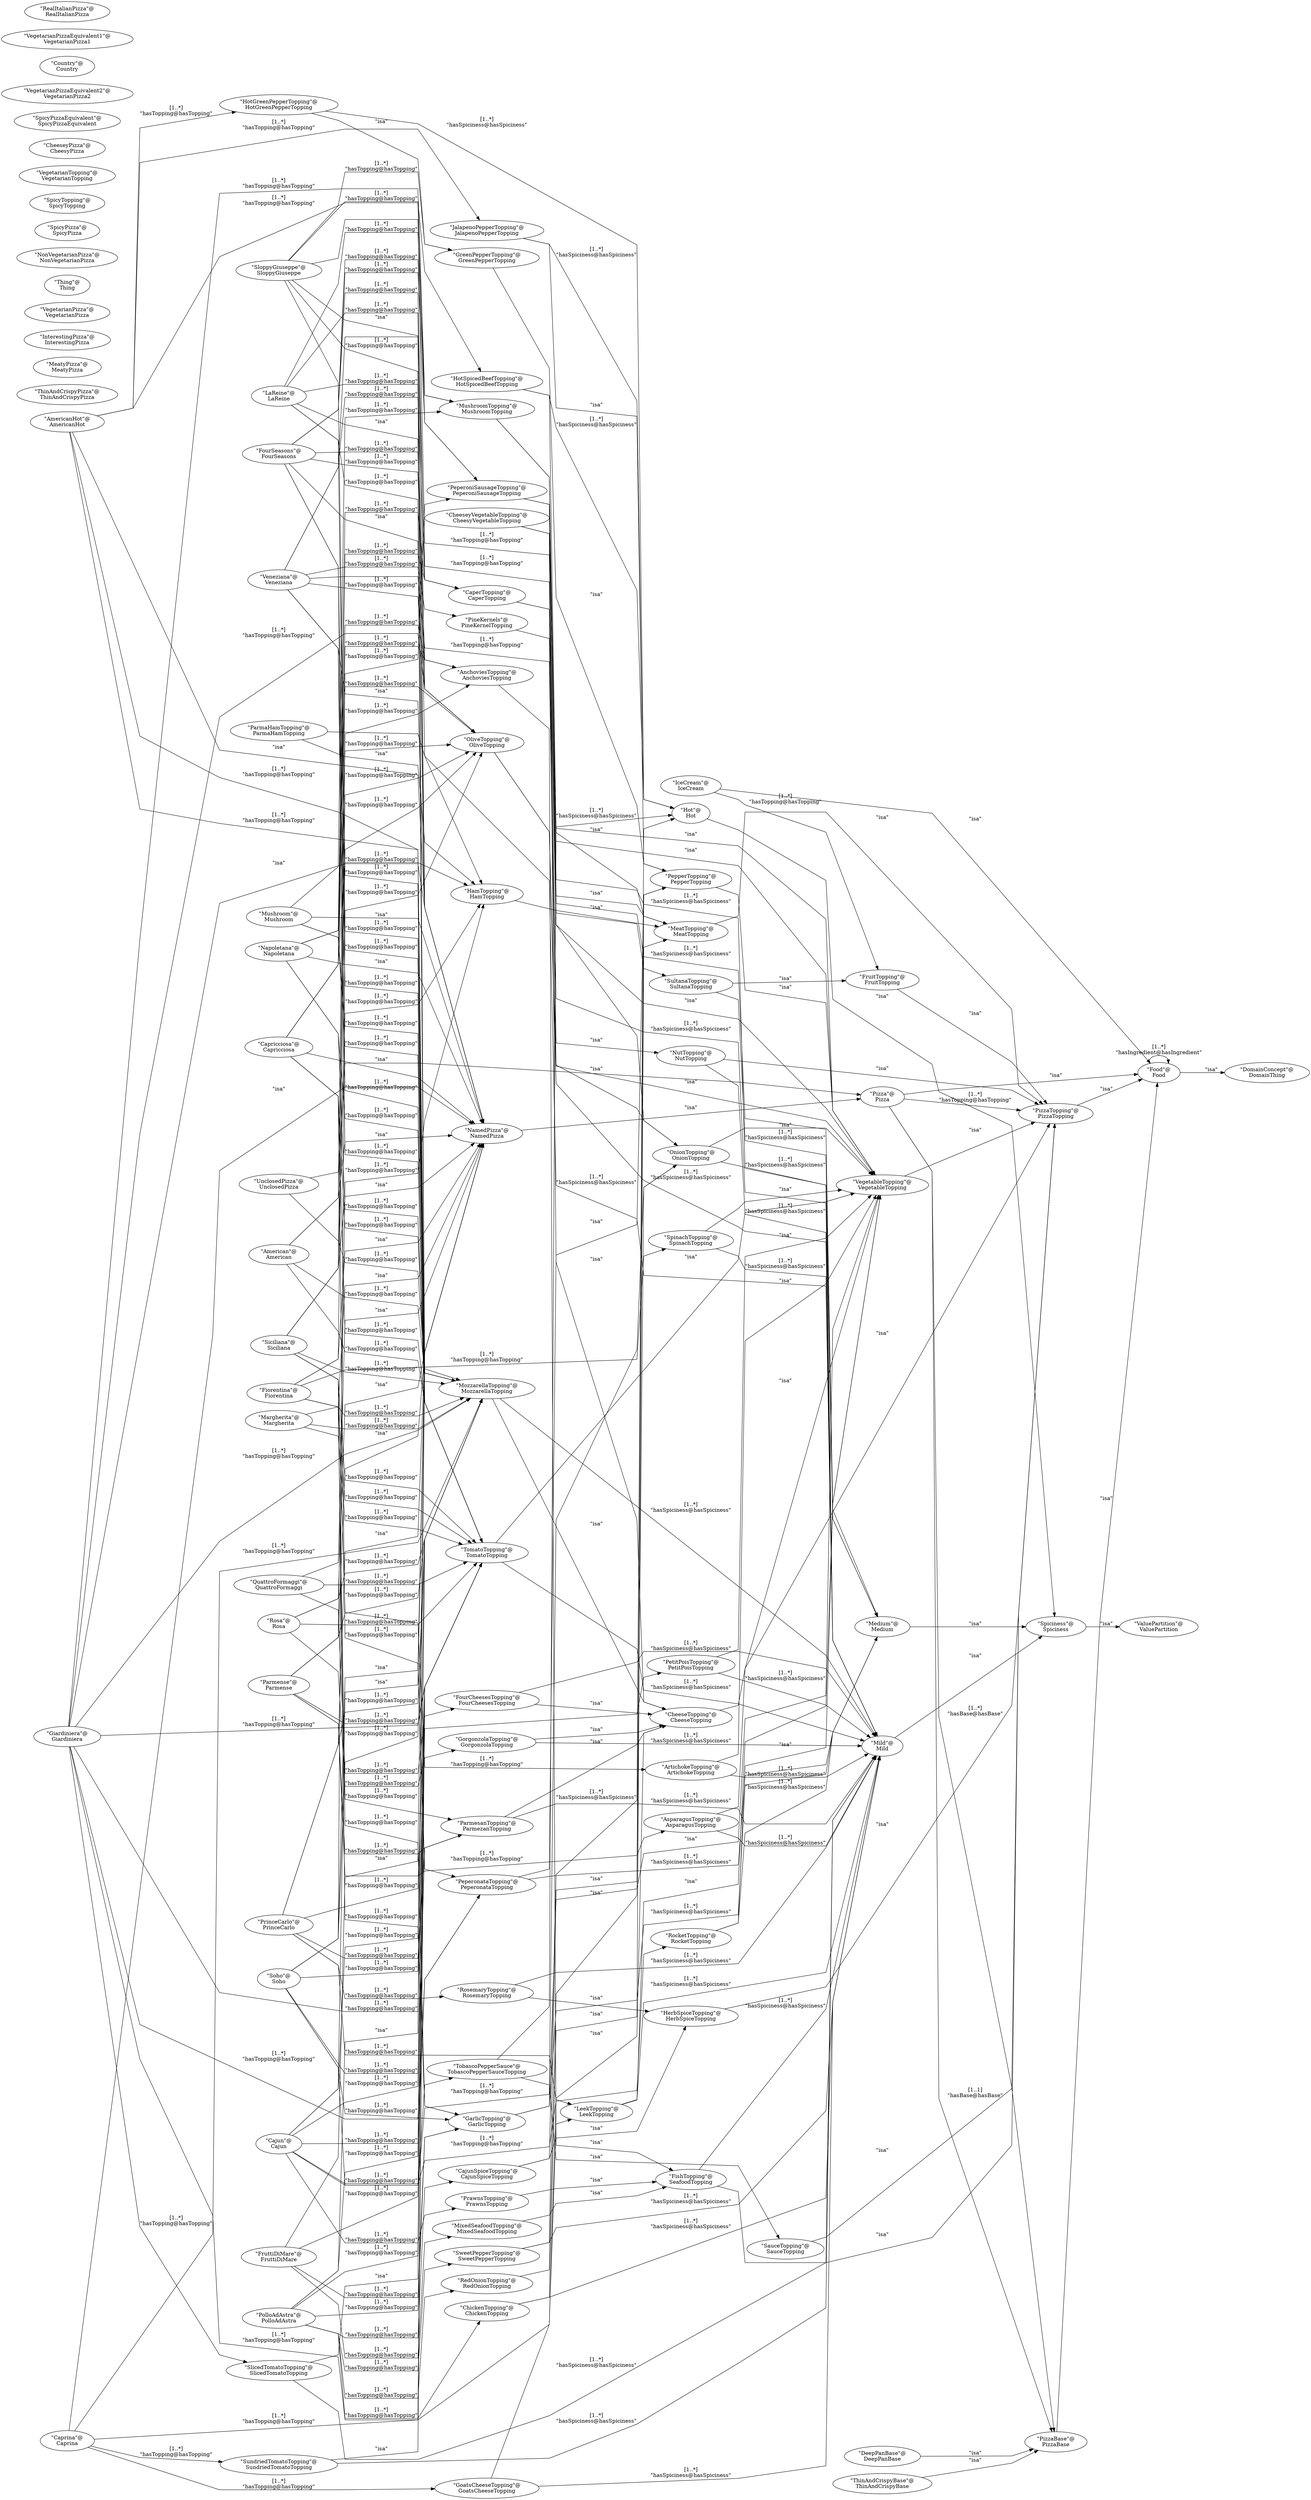 digraph G {
  splines=polyline;
  rankdir=LR;
  "VegetableTopping" [ label="\"VegetableTopping\"@
VegetableTopping" shape="ellipse" ];
  "Spiciness" [ label="\"Spiciness\"@
Spiciness" shape="ellipse" ];
  "PizzaBase" [ label="\"PizzaBase\"@
PizzaBase" shape="ellipse" ];
  "QuattroFormaggi" [ label="\"QuattroFormaggi\"@
QuattroFormaggi" shape="ellipse" ];
  "RocketTopping" [ label="\"RocketTopping\"@
RocketTopping" shape="ellipse" ];
  "Rosa" [ label="\"Rosa\"@
Rosa" shape="ellipse" ];
  "RosemaryTopping" [ label="\"RosemaryTopping\"@
RosemaryTopping" shape="ellipse" ];
  "GorgonzolaTopping" [ label="\"GorgonzolaTopping\"@
GorgonzolaTopping" shape="ellipse" ];
  "PrawnsTopping" [ label="\"PrawnsTopping\"@
PrawnsTopping" shape="ellipse" ];
  "PrinceCarlo" [ label="\"PrinceCarlo\"@
PrinceCarlo" shape="ellipse" ];
  "ThinAndCrispyPizza" [ label="\"ThinAndCrispyPizza\"@
ThinAndCrispyPizza" shape="ellipse" ];
  "FruitTopping" [ label="\"FruitTopping\"@
FruitTopping" shape="ellipse" ];
  "Food" [ label="\"Food\"@
Food" shape="ellipse" ];
  "MixedSeafoodTopping" [ label="\"MixedSeafoodTopping\"@
MixedSeafoodTopping" shape="ellipse" ];
  "SweetPepperTopping" [ label="\"SweetPepperTopping\"@
SweetPepperTopping" shape="ellipse" ];
  "Mushroom" [ label="\"Mushroom\"@
Mushroom" shape="ellipse" ];
  "PetitPoisTopping" [ label="\"PetitPoisTopping\"@
PetitPoisTopping" shape="ellipse" ];
  "SauceTopping" [ label="\"SauceTopping\"@
SauceTopping" shape="ellipse" ];
  "AmericanHot" [ label="\"AmericanHot\"@
AmericanHot" shape="ellipse" ];
  "HerbSpiceTopping" [ label="\"HerbSpiceTopping\"@
HerbSpiceTopping" shape="ellipse" ];
  "FourCheesesTopping" [ label="\"FourCheesesTopping\"@
FourCheesesTopping" shape="ellipse" ];
  "GreenPepperTopping" [ label="\"GreenPepperTopping\"@
GreenPepperTopping" shape="ellipse" ];
  "MeatyPizza" [ label="\"MeatyPizza\"@
MeatyPizza" shape="ellipse" ];
  "HamTopping" [ label="\"HamTopping\"@
HamTopping" shape="ellipse" ];
  "DeepPanBase" [ label="\"DeepPanBase\"@
DeepPanBase" shape="ellipse" ];
  "InterestingPizza" [ label="\"InterestingPizza\"@
InterestingPizza" shape="ellipse" ];
  "CaperTopping" [ label="\"CaperTopping\"@
CaperTopping" shape="ellipse" ];
  "UnclosedPizza" [ label="\"UnclosedPizza\"@
UnclosedPizza" shape="ellipse" ];
  "SlicedTomatoTopping" [ label="\"SlicedTomatoTopping\"@
SlicedTomatoTopping" shape="ellipse" ];
  "ThinAndCrispyBase" [ label="\"ThinAndCrispyBase\"@
ThinAndCrispyBase" shape="ellipse" ];
  "Mild" [ label="\"Mild\"@
Mild" shape="ellipse" ];
  "Parmense" [ label="\"Parmense\"@
Parmense" shape="ellipse" ];
  "NutTopping" [ label="\"NutTopping\"@
NutTopping" shape="ellipse" ];
  "Cajun" [ label="\"Cajun\"@
Cajun" shape="ellipse" ];
  "PeperonataTopping" [ label="\"PeperonataTopping\"@
PeperonataTopping" shape="ellipse" ];
  "PeperoniSausageTopping" [ label="\"PeperoniSausageTopping\"@
PeperoniSausageTopping" shape="ellipse" ];
  "Giardiniera" [ label="\"Giardiniera\"@
Giardiniera" shape="ellipse" ];
  "MozzarellaTopping" [ label="\"MozzarellaTopping\"@
MozzarellaTopping" shape="ellipse" ];
  "RedOnionTopping" [ label="\"RedOnionTopping\"@
RedOnionTopping" shape="ellipse" ];
  "IceCream" [ label="\"IceCream\"@
IceCream" shape="ellipse" ];
  "OliveTopping" [ label="\"OliveTopping\"@
OliveTopping" shape="ellipse" ];
  "AsparagusTopping" [ label="\"AsparagusTopping\"@
AsparagusTopping" shape="ellipse" ];
  "ChickenTopping" [ label="\"ChickenTopping\"@
ChickenTopping" shape="ellipse" ];
  "Hot" [ label="\"Hot\"@
Hot" shape="ellipse" ];
  "OnionTopping" [ label="\"OnionTopping\"@
OnionTopping" shape="ellipse" ];
  "NamedPizza" [ label="\"NamedPizza\"@
NamedPizza" shape="ellipse" ];
  "PizzaTopping" [ label="\"PizzaTopping\"@
PizzaTopping" shape="ellipse" ];
  "FourSeasons" [ label="\"FourSeasons\"@
FourSeasons" shape="ellipse" ];
  "VegetarianPizza" [ label="\"VegetarianPizza\"@
VegetarianPizza" shape="ellipse" ];
  "PolloAdAstra" [ label="\"PolloAdAstra\"@
PolloAdAstra" shape="ellipse" ];
  "JalapenoPepperTopping" [ label="\"JalapenoPepperTopping\"@
JalapenoPepperTopping" shape="ellipse" ];
  "SundriedTomatoTopping" [ label="\"SundriedTomatoTopping\"@
SundriedTomatoTopping" shape="ellipse" ];
  "SpinachTopping" [ label="\"SpinachTopping\"@
SpinachTopping" shape="ellipse" ];
  "HotGreenPepperTopping" [ label="\"HotGreenPepperTopping\"@
HotGreenPepperTopping" shape="ellipse" ];
  "PineKernels" [ label="\"PineKernels\"@
PineKernelTopping" shape="ellipse" ];
  "American" [ label="\"American\"@
American" shape="ellipse" ];
  "Siciliana" [ label="\"Siciliana\"@
Siciliana" shape="ellipse" ];
  "Veneziana" [ label="\"Veneziana\"@
Veneziana" shape="ellipse" ];
  "Thing" [ label="\"Thing\"@
Thing" shape="ellipse" ];
  "CheeseyVegetableTopping" [ label="\"CheeseyVegetableTopping\"@
CheesyVegetableTopping" shape="ellipse" ];
  "ParmaHamTopping" [ label="\"ParmaHamTopping\"@
ParmaHamTopping" shape="ellipse" ];
  "ValuePartition" [ label="\"ValuePartition\"@
ValuePartition" shape="ellipse" ];
  "TobascoPepperSauce" [ label="\"TobascoPepperSauce\"@
TobascoPepperSauceTopping" shape="ellipse" ];
  "MeatTopping" [ label="\"MeatTopping\"@
MeatTopping" shape="ellipse" ];
  "AnchoviesTopping" [ label="\"AnchoviesTopping\"@
AnchoviesTopping" shape="ellipse" ];
  "CheeseTopping" [ label="\"CheeseTopping\"@
CheeseTopping" shape="ellipse" ];
  "MushroomTopping" [ label="\"MushroomTopping\"@
MushroomTopping" shape="ellipse" ];
  "Napoletana" [ label="\"Napoletana\"@
Napoletana" shape="ellipse" ];
  "GarlicTopping" [ label="\"GarlicTopping\"@
GarlicTopping" shape="ellipse" ];
  "SultanaTopping" [ label="\"SultanaTopping\"@
SultanaTopping" shape="ellipse" ];
  "HotSpicedBeefTopping" [ label="\"HotSpicedBeefTopping\"@
HotSpicedBeefTopping" shape="ellipse" ];
  "SloppyGiuseppe" [ label="\"SloppyGiuseppe\"@
SloppyGiuseppe" shape="ellipse" ];
  "PepperTopping" [ label="\"PepperTopping\"@
PepperTopping" shape="ellipse" ];
  "Fiorentina" [ label="\"Fiorentina\"@
Fiorentina" shape="ellipse" ];
  "Caprina" [ label="\"Caprina\"@
Caprina" shape="ellipse" ];
  "Pizza" [ label="\"Pizza\"@
Pizza" shape="ellipse" ];
  "NonVegetarianPizza" [ label="\"NonVegetarianPizza\"@
NonVegetarianPizza" shape="ellipse" ];
  "TomatoTopping" [ label="\"TomatoTopping\"@
TomatoTopping" shape="ellipse" ];
  "ParmesanTopping" [ label="\"ParmesanTopping\"@
ParmezanTopping" shape="ellipse" ];
  "ArtichokeTopping" [ label="\"ArtichokeTopping\"@
ArtichokeTopping" shape="ellipse" ];
  "SpicyPizza" [ label="\"SpicyPizza\"@
SpicyPizza" shape="ellipse" ];
  "LeekTopping" [ label="\"LeekTopping\"@
LeekTopping" shape="ellipse" ];
  "CajunSpiceTopping" [ label="\"CajunSpiceTopping\"@
CajunSpiceTopping" shape="ellipse" ];
  "FishTopping" [ label="\"FishTopping\"@
SeafoodTopping" shape="ellipse" ];
  "Capricciosa" [ label="\"Capricciosa\"@
Capricciosa" shape="ellipse" ];
  "SpicyTopping" [ label="\"SpicyTopping\"@
SpicyTopping" shape="ellipse" ];
  "DomainConcept" [ label="\"DomainConcept\"@
DomainThing" shape="ellipse" ];
  "Margherita" [ label="\"Margherita\"@
Margherita" shape="ellipse" ];
  "FruttiDiMare" [ label="\"FruttiDiMare\"@
FruttiDiMare" shape="ellipse" ];
  "LaReine" [ label="\"LaReine\"@
LaReine" shape="ellipse" ];
  "Soho" [ label="\"Soho\"@
Soho" shape="ellipse" ];
  "VegetarianTopping" [ label="\"VegetarianTopping\"@
VegetarianTopping" shape="ellipse" ];
  "CheeseyPizza" [ label="\"CheeseyPizza\"@
CheesyPizza" shape="ellipse" ];
  "SpicyPizzaEquivalent" [ label="\"SpicyPizzaEquivalent\"@
SpicyPizzaEquivalent" shape="ellipse" ];
  "Medium" [ label="\"Medium\"@
Medium" shape="ellipse" ];
  "GoatsCheeseTopping" [ label="\"GoatsCheeseTopping\"@
GoatsCheeseTopping" shape="ellipse" ];
  "VegetarianPizzaEquivalent2" [ label="\"VegetarianPizzaEquivalent2\"@
VegetarianPizza2" shape="ellipse" ];
  "Country" [ label="\"Country\"@
Country" shape="ellipse" ];
  "VegetarianPizzaEquivalent1" [ label="\"VegetarianPizzaEquivalent1\"@
VegetarianPizza1" shape="ellipse" ];
  "RealItalianPizza" [ label="\"RealItalianPizza\"@
RealItalianPizza" shape="ellipse" ];
  "GorgonzolaTopping" -> "CheeseTopping" [ label="\"isa\"" ];
  "Parmense" -> "NamedPizza" [ label="\"isa\"" ];
  "UnclosedPizza" -> "Pizza" [ label="\"isa\"" ];
  "FourCheesesTopping" -> "CheeseTopping" [ label="\"isa\"" ];
  "MozzarellaTopping" -> "CheeseTopping" [ label="\"isa\"" ];
  "FourSeasons" -> "NamedPizza" [ label="\"isa\"" ];
  "MeatTopping" -> "PizzaTopping" [ label="\"isa\"" ];
  "MixedSeafoodTopping" -> "FishTopping" [ label="\"isa\"" ];
  "LeekTopping" -> "VegetableTopping" [ label="\"isa\"" ];
  "TomatoTopping" -> "VegetableTopping" [ label="\"isa\"" ];
  "ParmaHamTopping" -> "HamTopping" [ label="\"isa\"" ];
  "AsparagusTopping" -> "VegetableTopping" [ label="\"isa\"" ];
  "IceCream" -> "Food" [ label="\"isa\"" ];
  "PrinceCarlo" -> "NamedPizza" [ label="\"isa\"" ];
  "ThinAndCrispyBase" -> "PizzaBase" [ label="\"isa\"" ];
  "RedOnionTopping" -> "OnionTopping" [ label="\"isa\"" ];
  "FishTopping" -> "PizzaTopping" [ label="\"isa\"" ];
  "SpinachTopping" -> "VegetableTopping" [ label="\"isa\"" ];
  "Fiorentina" -> "NamedPizza" [ label="\"isa\"" ];
  "AmericanHot" -> "NamedPizza" [ label="\"isa\"" ];
  "PepperTopping" -> "VegetableTopping" [ label="\"isa\"" ];
  "CaperTopping" -> "VegetableTopping" [ label="\"isa\"" ];
  "PeperoniSausageTopping" -> "MeatTopping" [ label="\"isa\"" ];
  "VegetableTopping" -> "PizzaTopping" [ label="\"isa\"" ];
  "Pizza" -> "Food" [ label="\"isa\"" ];
  "Giardiniera" -> "NamedPizza" [ label="\"isa\"" ];
  "Caprina" -> "NamedPizza" [ label="\"isa\"" ];
  "Veneziana" -> "NamedPizza" [ label="\"isa\"" ];
  "HamTopping" -> "MeatTopping" [ label="\"isa\"" ];
  "OnionTopping" -> "VegetableTopping" [ label="\"isa\"" ];
  "CheeseyVegetableTopping" -> "CheeseTopping" [ label="\"isa\"" ];
  "CajunSpiceTopping" -> "HerbSpiceTopping" [ label="\"isa\"" ];
  "Mushroom" -> "NamedPizza" [ label="\"isa\"" ];
  "NamedPizza" -> "Pizza" [ label="\"isa\"" ];
  "SlicedTomatoTopping" -> "TomatoTopping" [ label="\"isa\"" ];
  "GarlicTopping" -> "VegetableTopping" [ label="\"isa\"" ];
  "SauceTopping" -> "PizzaTopping" [ label="\"isa\"" ];
  "PineKernels" -> "NutTopping" [ label="\"isa\"" ];
  "RocketTopping" -> "VegetableTopping" [ label="\"isa\"" ];
  "Napoletana" -> "NamedPizza" [ label="\"isa\"" ];
  "TobascoPepperSauce" -> "SauceTopping" [ label="\"isa\"" ];
  "OliveTopping" -> "VegetableTopping" [ label="\"isa\"" ];
  "FruitTopping" -> "PizzaTopping" [ label="\"isa\"" ];
  "SloppyGiuseppe" -> "NamedPizza" [ label="\"isa\"" ];
  "DeepPanBase" -> "PizzaBase" [ label="\"isa\"" ];
  "Capricciosa" -> "NamedPizza" [ label="\"isa\"" ];
  "RosemaryTopping" -> "HerbSpiceTopping" [ label="\"isa\"" ];
  "SundriedTomatoTopping" -> "TomatoTopping" [ label="\"isa\"" ];
  "JalapenoPepperTopping" -> "PepperTopping" [ label="\"isa\"" ];
  "LaReine" -> "NamedPizza" [ label="\"isa\"" ];
  "Hot" -> "Spiciness" [ label="\"isa\"" ];
  "GreenPepperTopping" -> "PepperTopping" [ label="\"isa\"" ];
  "HotGreenPepperTopping" -> "GreenPepperTopping" [ label="\"isa\"" ];
  "QuattroFormaggi" -> "NamedPizza" [ label="\"isa\"" ];
  "PeperonataTopping" -> "PepperTopping" [ label="\"isa\"" ];
  "MushroomTopping" -> "VegetableTopping" [ label="\"isa\"" ];
  "PizzaBase" -> "Food" [ label="\"isa\"" ];
  "NutTopping" -> "PizzaTopping" [ label="\"isa\"" ];
  "ParmesanTopping" -> "CheeseTopping" [ label="\"isa\"" ];
  "GoatsCheeseTopping" -> "CheeseTopping" [ label="\"isa\"" ];
  "ChickenTopping" -> "MeatTopping" [ label="\"isa\"" ];
  "CheeseTopping" -> "PizzaTopping" [ label="\"isa\"" ];
  "SweetPepperTopping" -> "PepperTopping" [ label="\"isa\"" ];
  "ArtichokeTopping" -> "VegetableTopping" [ label="\"isa\"" ];
  "Mild" -> "Spiciness" [ label="\"isa\"" ];
  "PetitPoisTopping" -> "VegetableTopping" [ label="\"isa\"" ];
  "Margherita" -> "NamedPizza" [ label="\"isa\"" ];
  "HerbSpiceTopping" -> "PizzaTopping" [ label="\"isa\"" ];
  "Soho" -> "NamedPizza" [ label="\"isa\"" ];
  "CheeseyVegetableTopping" -> "VegetableTopping" [ label="\"isa\"" ];
  "Medium" -> "Spiciness" [ label="\"isa\"" ];
  "Siciliana" -> "NamedPizza" [ label="\"isa\"" ];
  "PizzaTopping" -> "Food" [ label="\"isa\"" ];
  "PolloAdAstra" -> "NamedPizza" [ label="\"isa\"" ];
  "HotSpicedBeefTopping" -> "MeatTopping" [ label="\"isa\"" ];
  "PrawnsTopping" -> "FishTopping" [ label="\"isa\"" ];
  "SultanaTopping" -> "FruitTopping" [ label="\"isa\"" ];
  "American" -> "NamedPizza" [ label="\"isa\"" ];
  "FruttiDiMare" -> "NamedPizza" [ label="\"isa\"" ];
  "Cajun" -> "NamedPizza" [ label="\"isa\"" ];
  "Rosa" -> "NamedPizza" [ label="\"isa\"" ];
  "Spiciness" -> "ValuePartition" [ label="\"isa\"" ];
  "Food" -> "DomainConcept" [ label="\"isa\"" ];
  "AnchoviesTopping" -> "FishTopping" [ label="\"isa\"" ];
  "Pizza" -> "PizzaBase" [ label="[1..1]
\"hasBase@hasBase\"" ];
  "Food" -> "Food" [ label="[1..*]
\"hasIngredient@hasIngredient\"" ];
  "Pizza" -> "PizzaTopping" [ label="[1..*]
\"hasTopping@hasTopping\"" ];
  "Caprina" -> "TomatoTopping" [ label="[1..*]
\"hasTopping@hasTopping\"" ];
  "PrinceCarlo" -> "RosemaryTopping" [ label="[1..*]
\"hasTopping@hasTopping\"" ];
  "Fiorentina" -> "OliveTopping" [ label="[1..*]
\"hasTopping@hasTopping\"" ];
  "FruttiDiMare" -> "TomatoTopping" [ label="[1..*]
\"hasTopping@hasTopping\"" ];
  "Napoletana" -> "MozzarellaTopping" [ label="[1..*]
\"hasTopping@hasTopping\"" ];
  "Fiorentina" -> "ParmesanTopping" [ label="[1..*]
\"hasTopping@hasTopping\"" ];
  "Giardiniera" -> "OliveTopping" [ label="[1..*]
\"hasTopping@hasTopping\"" ];
  "Fiorentina" -> "GarlicTopping" [ label="[1..*]
\"hasTopping@hasTopping\"" ];
  "Parmense" -> "AsparagusTopping" [ label="[1..*]
\"hasTopping@hasTopping\"" ];
  "Parmense" -> "MozzarellaTopping" [ label="[1..*]
\"hasTopping@hasTopping\"" ];
  "Veneziana" -> "OliveTopping" [ label="[1..*]
\"hasTopping@hasTopping\"" ];
  "CajunSpiceTopping" -> "Hot" [ label="[1..*]
\"hasSpiciness@hasSpiciness\"" ];
  "ArtichokeTopping" -> "Mild" [ label="[1..*]
\"hasSpiciness@hasSpiciness\"" ];
  "GarlicTopping" -> "Medium" [ label="[1..*]
\"hasSpiciness@hasSpiciness\"" ];
  "American" -> "MozzarellaTopping" [ label="[1..*]
\"hasTopping@hasTopping\"" ];
  "FourSeasons" -> "CaperTopping" [ label="[1..*]
\"hasTopping@hasTopping\"" ];
  "Capricciosa" -> "MozzarellaTopping" [ label="[1..*]
\"hasTopping@hasTopping\"" ];
  "LaReine" -> "OliveTopping" [ label="[1..*]
\"hasTopping@hasTopping\"" ];
  "RocketTopping" -> "Medium" [ label="[1..*]
\"hasSpiciness@hasSpiciness\"" ];
  "FourSeasons" -> "MushroomTopping" [ label="[1..*]
\"hasTopping@hasTopping\"" ];
  "Cajun" -> "TobascoPepperSauce" [ label="[1..*]
\"hasTopping@hasTopping\"" ];
  "FourSeasons" -> "TomatoTopping" [ label="[1..*]
\"hasTopping@hasTopping\"" ];
  "MushroomTopping" -> "Mild" [ label="[1..*]
\"hasSpiciness@hasSpiciness\"" ];
  "Cajun" -> "PeperonataTopping" [ label="[1..*]
\"hasTopping@hasTopping\"" ];
  "Giardiniera" -> "PetitPoisTopping" [ label="[1..*]
\"hasTopping@hasTopping\"" ];
  "PrinceCarlo" -> "ParmesanTopping" [ label="[1..*]
\"hasTopping@hasTopping\"" ];
  "Napoletana" -> "OliveTopping" [ label="[1..*]
\"hasTopping@hasTopping\"" ];
  "Capricciosa" -> "TomatoTopping" [ label="[1..*]
\"hasTopping@hasTopping\"" ];
  "AmericanHot" -> "HotGreenPepperTopping" [ label="[1..*]
\"hasTopping@hasTopping\"" ];
  "Mushroom" -> "TomatoTopping" [ label="[1..*]
\"hasTopping@hasTopping\"" ];
  "Veneziana" -> "OnionTopping" [ label="[1..*]
\"hasTopping@hasTopping\"" ];
  "LaReine" -> "HamTopping" [ label="[1..*]
\"hasTopping@hasTopping\"" ];
  "Cajun" -> "MozzarellaTopping" [ label="[1..*]
\"hasTopping@hasTopping\"" ];
  "TobascoPepperSauce" -> "Hot" [ label="[1..*]
\"hasSpiciness@hasSpiciness\"" ];
  "PolloAdAstra" -> "RedOnionTopping" [ label="[1..*]
\"hasTopping@hasTopping\"" ];
  "Giardiniera" -> "PeperonataTopping" [ label="[1..*]
\"hasTopping@hasTopping\"" ];
  "Veneziana" -> "CaperTopping" [ label="[1..*]
\"hasTopping@hasTopping\"" ];
  "FourSeasons" -> "MozzarellaTopping" [ label="[1..*]
\"hasTopping@hasTopping\"" ];
  "FishTopping" -> "Mild" [ label="[1..*]
\"hasSpiciness@hasSpiciness\"" ];
  "Pizza" -> "PizzaBase" [ label="[1..*]
\"hasBase@hasBase\"" ];
  "Napoletana" -> "AnchoviesTopping" [ label="[1..*]
\"hasTopping@hasTopping\"" ];
  "CaperTopping" -> "Mild" [ label="[1..*]
\"hasSpiciness@hasSpiciness\"" ];
  "ChickenTopping" -> "Mild" [ label="[1..*]
\"hasSpiciness@hasSpiciness\"" ];
  "SloppyGiuseppe" -> "GreenPepperTopping" [ label="[1..*]
\"hasTopping@hasTopping\"" ];
  "Soho" -> "MozzarellaTopping" [ label="[1..*]
\"hasTopping@hasTopping\"" ];
  "Siciliana" -> "MozzarellaTopping" [ label="[1..*]
\"hasTopping@hasTopping\"" ];
  "SloppyGiuseppe" -> "OnionTopping" [ label="[1..*]
\"hasTopping@hasTopping\"" ];
  "PolloAdAstra" -> "MozzarellaTopping" [ label="[1..*]
\"hasTopping@hasTopping\"" ];
  "Margherita" -> "TomatoTopping" [ label="[1..*]
\"hasTopping@hasTopping\"" ];
  "Veneziana" -> "SultanaTopping" [ label="[1..*]
\"hasTopping@hasTopping\"" ];
  "FruttiDiMare" -> "MixedSeafoodTopping" [ label="[1..*]
\"hasTopping@hasTopping\"" ];
  "Fiorentina" -> "MozzarellaTopping" [ label="[1..*]
\"hasTopping@hasTopping\"" ];
  "Siciliana" -> "ArtichokeTopping" [ label="[1..*]
\"hasTopping@hasTopping\"" ];
  "AmericanHot" -> "MozzarellaTopping" [ label="[1..*]
\"hasTopping@hasTopping\"" ];
  "Parmense" -> "TomatoTopping" [ label="[1..*]
\"hasTopping@hasTopping\"" ];
  "NutTopping" -> "Mild" [ label="[1..*]
\"hasSpiciness@hasSpiciness\"" ];
  "Giardiniera" -> "MozzarellaTopping" [ label="[1..*]
\"hasTopping@hasTopping\"" ];
  "American" -> "PeperoniSausageTopping" [ label="[1..*]
\"hasTopping@hasTopping\"" ];
  "PetitPoisTopping" -> "Mild" [ label="[1..*]
\"hasSpiciness@hasSpiciness\"" ];
  "TomatoTopping" -> "Mild" [ label="[1..*]
\"hasSpiciness@hasSpiciness\"" ];
  "FourSeasons" -> "OliveTopping" [ label="[1..*]
\"hasTopping@hasTopping\"" ];
  "LeekTopping" -> "Mild" [ label="[1..*]
\"hasSpiciness@hasSpiciness\"" ];
  "LaReine" -> "MushroomTopping" [ label="[1..*]
\"hasTopping@hasTopping\"" ];
  "Rosa" -> "MozzarellaTopping" [ label="[1..*]
\"hasTopping@hasTopping\"" ];
  "Caprina" -> "SundriedTomatoTopping" [ label="[1..*]
\"hasTopping@hasTopping\"" ];
  "Giardiniera" -> "MushroomTopping" [ label="[1..*]
\"hasTopping@hasTopping\"" ];
  "Veneziana" -> "PineKernels" [ label="[1..*]
\"hasTopping@hasTopping\"" ];
  "LaReine" -> "MozzarellaTopping" [ label="[1..*]
\"hasTopping@hasTopping\"" ];
  "FourCheesesTopping" -> "Mild" [ label="[1..*]
\"hasSpiciness@hasSpiciness\"" ];
  "Caprina" -> "GoatsCheeseTopping" [ label="[1..*]
\"hasTopping@hasTopping\"" ];
  "AsparagusTopping" -> "Mild" [ label="[1..*]
\"hasSpiciness@hasSpiciness\"" ];
  "SloppyGiuseppe" -> "TomatoTopping" [ label="[1..*]
\"hasTopping@hasTopping\"" ];
  "PrinceCarlo" -> "LeekTopping" [ label="[1..*]
\"hasTopping@hasTopping\"" ];
  "Soho" -> "OliveTopping" [ label="[1..*]
\"hasTopping@hasTopping\"" ];
  "HotGreenPepperTopping" -> "Hot" [ label="[1..*]
\"hasSpiciness@hasSpiciness\"" ];
  "PrinceCarlo" -> "TomatoTopping" [ label="[1..*]
\"hasTopping@hasTopping\"" ];
  "Siciliana" -> "OliveTopping" [ label="[1..*]
\"hasTopping@hasTopping\"" ];
  "Cajun" -> "PrawnsTopping" [ label="[1..*]
\"hasTopping@hasTopping\"" ];
  "ParmaHamTopping" -> "Mild" [ label="[1..*]
\"hasSpiciness@hasSpiciness\"" ];
  "Cajun" -> "OnionTopping" [ label="[1..*]
\"hasTopping@hasTopping\"" ];
  "FourSeasons" -> "AnchoviesTopping" [ label="[1..*]
\"hasTopping@hasTopping\"" ];
  "Soho" -> "GarlicTopping" [ label="[1..*]
\"hasTopping@hasTopping\"" ];
  "Soho" -> "RocketTopping" [ label="[1..*]
\"hasTopping@hasTopping\"" ];
  "QuattroFormaggi" -> "TomatoTopping" [ label="[1..*]
\"hasTopping@hasTopping\"" ];
  "Mushroom" -> "MozzarellaTopping" [ label="[1..*]
\"hasTopping@hasTopping\"" ];
  "Siciliana" -> "GarlicTopping" [ label="[1..*]
\"hasTopping@hasTopping\"" ];
  "LaReine" -> "TomatoTopping" [ label="[1..*]
\"hasTopping@hasTopping\"" ];
  "PolloAdAstra" -> "GarlicTopping" [ label="[1..*]
\"hasTopping@hasTopping\"" ];
  "UnclosedPizza" -> "MozzarellaTopping" [ label="[1..*]
\"hasTopping@hasTopping\"" ];
  "SloppyGiuseppe" -> "MozzarellaTopping" [ label="[1..*]
\"hasTopping@hasTopping\"" ];
  "SloppyGiuseppe" -> "HotSpicedBeefTopping" [ label="[1..*]
\"hasTopping@hasTopping\"" ];
  "GorgonzolaTopping" -> "Mild" [ label="[1..*]
\"hasSpiciness@hasSpiciness\"" ];
  "PrinceCarlo" -> "MozzarellaTopping" [ label="[1..*]
\"hasTopping@hasTopping\"" ];
  "Siciliana" -> "HamTopping" [ label="[1..*]
\"hasTopping@hasTopping\"" ];
  "Siciliana" -> "AnchoviesTopping" [ label="[1..*]
\"hasTopping@hasTopping\"" ];
  "Capricciosa" -> "OliveTopping" [ label="[1..*]
\"hasTopping@hasTopping\"" ];
  "QuattroFormaggi" -> "FourCheesesTopping" [ label="[1..*]
\"hasTopping@hasTopping\"" ];
  "Capricciosa" -> "PeperonataTopping" [ label="[1..*]
\"hasTopping@hasTopping\"" ];
  "Caprina" -> "MozzarellaTopping" [ label="[1..*]
\"hasTopping@hasTopping\"" ];
  "OliveTopping" -> "Mild" [ label="[1..*]
\"hasSpiciness@hasSpiciness\"" ];
  "SweetPepperTopping" -> "Mild" [ label="[1..*]
\"hasSpiciness@hasSpiciness\"" ];
  "Rosa" -> "GorgonzolaTopping" [ label="[1..*]
\"hasTopping@hasTopping\"" ];
  "SultanaTopping" -> "Medium" [ label="[1..*]
\"hasSpiciness@hasSpiciness\"" ];
  "Veneziana" -> "TomatoTopping" [ label="[1..*]
\"hasTopping@hasTopping\"" ];
  "FourSeasons" -> "PeperoniSausageTopping" [ label="[1..*]
\"hasTopping@hasTopping\"" ];
  "SundriedTomatoTopping" -> "Mild" [ label="[1..*]
\"hasSpiciness@hasSpiciness\"" ];
  "American" -> "TomatoTopping" [ label="[1..*]
\"hasTopping@hasTopping\"" ];
  "AmericanHot" -> "JalapenoPepperTopping" [ label="[1..*]
\"hasTopping@hasTopping\"" ];
  "RosemaryTopping" -> "Mild" [ label="[1..*]
\"hasSpiciness@hasSpiciness\"" ];
  "AmericanHot" -> "PeperoniSausageTopping" [ label="[1..*]
\"hasTopping@hasTopping\"" ];
  "Parmense" -> "HamTopping" [ label="[1..*]
\"hasTopping@hasTopping\"" ];
  "Cajun" -> "TomatoTopping" [ label="[1..*]
\"hasTopping@hasTopping\"" ];
  "Capricciosa" -> "HamTopping" [ label="[1..*]
\"hasTopping@hasTopping\"" ];
  "Soho" -> "TomatoTopping" [ label="[1..*]
\"hasTopping@hasTopping\"" ];
  "SlicedTomatoTopping" -> "Mild" [ label="[1..*]
\"hasSpiciness@hasSpiciness\"" ];
  "PolloAdAstra" -> "SweetPepperTopping" [ label="[1..*]
\"hasTopping@hasTopping\"" ];
  "Siciliana" -> "TomatoTopping" [ label="[1..*]
\"hasTopping@hasTopping\"" ];
  "IceCream" -> "FruitTopping" [ label="[1..*]
\"hasTopping@hasTopping\"" ];
  "Capricciosa" -> "AnchoviesTopping" [ label="[1..*]
\"hasTopping@hasTopping\"" ];
  "Napoletana" -> "CaperTopping" [ label="[1..*]
\"hasTopping@hasTopping\"" ];
  "PolloAdAstra" -> "TomatoTopping" [ label="[1..*]
\"hasTopping@hasTopping\"" ];
  "ParmesanTopping" -> "Mild" [ label="[1..*]
\"hasSpiciness@hasSpiciness\"" ];
  "Veneziana" -> "MozzarellaTopping" [ label="[1..*]
\"hasTopping@hasTopping\"" ];
  "Fiorentina" -> "TomatoTopping" [ label="[1..*]
\"hasTopping@hasTopping\"" ];
  "Napoletana" -> "TomatoTopping" [ label="[1..*]
\"hasTopping@hasTopping\"" ];
  "AmericanHot" -> "TomatoTopping" [ label="[1..*]
\"hasTopping@hasTopping\"" ];
  "Mushroom" -> "MushroomTopping" [ label="[1..*]
\"hasTopping@hasTopping\"" ];
  "GoatsCheeseTopping" -> "Mild" [ label="[1..*]
\"hasSpiciness@hasSpiciness\"" ];
  "PolloAdAstra" -> "ChickenTopping" [ label="[1..*]
\"hasTopping@hasTopping\"" ];
  "Giardiniera" -> "TomatoTopping" [ label="[1..*]
\"hasTopping@hasTopping\"" ];
  "FruttiDiMare" -> "GarlicTopping" [ label="[1..*]
\"hasTopping@hasTopping\"" ];
  "PeperonataTopping" -> "Medium" [ label="[1..*]
\"hasSpiciness@hasSpiciness\"" ];
  "Capricciosa" -> "CaperTopping" [ label="[1..*]
\"hasTopping@hasTopping\"" ];
  "Fiorentina" -> "SpinachTopping" [ label="[1..*]
\"hasTopping@hasTopping\"" ];
  "HotSpicedBeefTopping" -> "Hot" [ label="[1..*]
\"hasSpiciness@hasSpiciness\"" ];
  "JalapenoPepperTopping" -> "Hot" [ label="[1..*]
\"hasSpiciness@hasSpiciness\"" ];
  "Margherita" -> "MozzarellaTopping" [ label="[1..*]
\"hasTopping@hasTopping\"" ];
  "MozzarellaTopping" -> "Mild" [ label="[1..*]
\"hasSpiciness@hasSpiciness\"" ];
  "PeperoniSausageTopping" -> "Medium" [ label="[1..*]
\"hasSpiciness@hasSpiciness\"" ];
  "Rosa" -> "TomatoTopping" [ label="[1..*]
\"hasTopping@hasTopping\"" ];
  "Soho" -> "ParmesanTopping" [ label="[1..*]
\"hasTopping@hasTopping\"" ];
  "Giardiniera" -> "SlicedTomatoTopping" [ label="[1..*]
\"hasTopping@hasTopping\"" ];
  "OnionTopping" -> "Medium" [ label="[1..*]
\"hasSpiciness@hasSpiciness\"" ];
  "SpinachTopping" -> "Mild" [ label="[1..*]
\"hasSpiciness@hasSpiciness\"" ];
  "PolloAdAstra" -> "CajunSpiceTopping" [ label="[1..*]
\"hasTopping@hasTopping\"" ];
  "Parmense" -> "ParmesanTopping" [ label="[1..*]
\"hasTopping@hasTopping\"" ];
  "Giardiniera" -> "LeekTopping" [ label="[1..*]
\"hasTopping@hasTopping\"" ];
}
